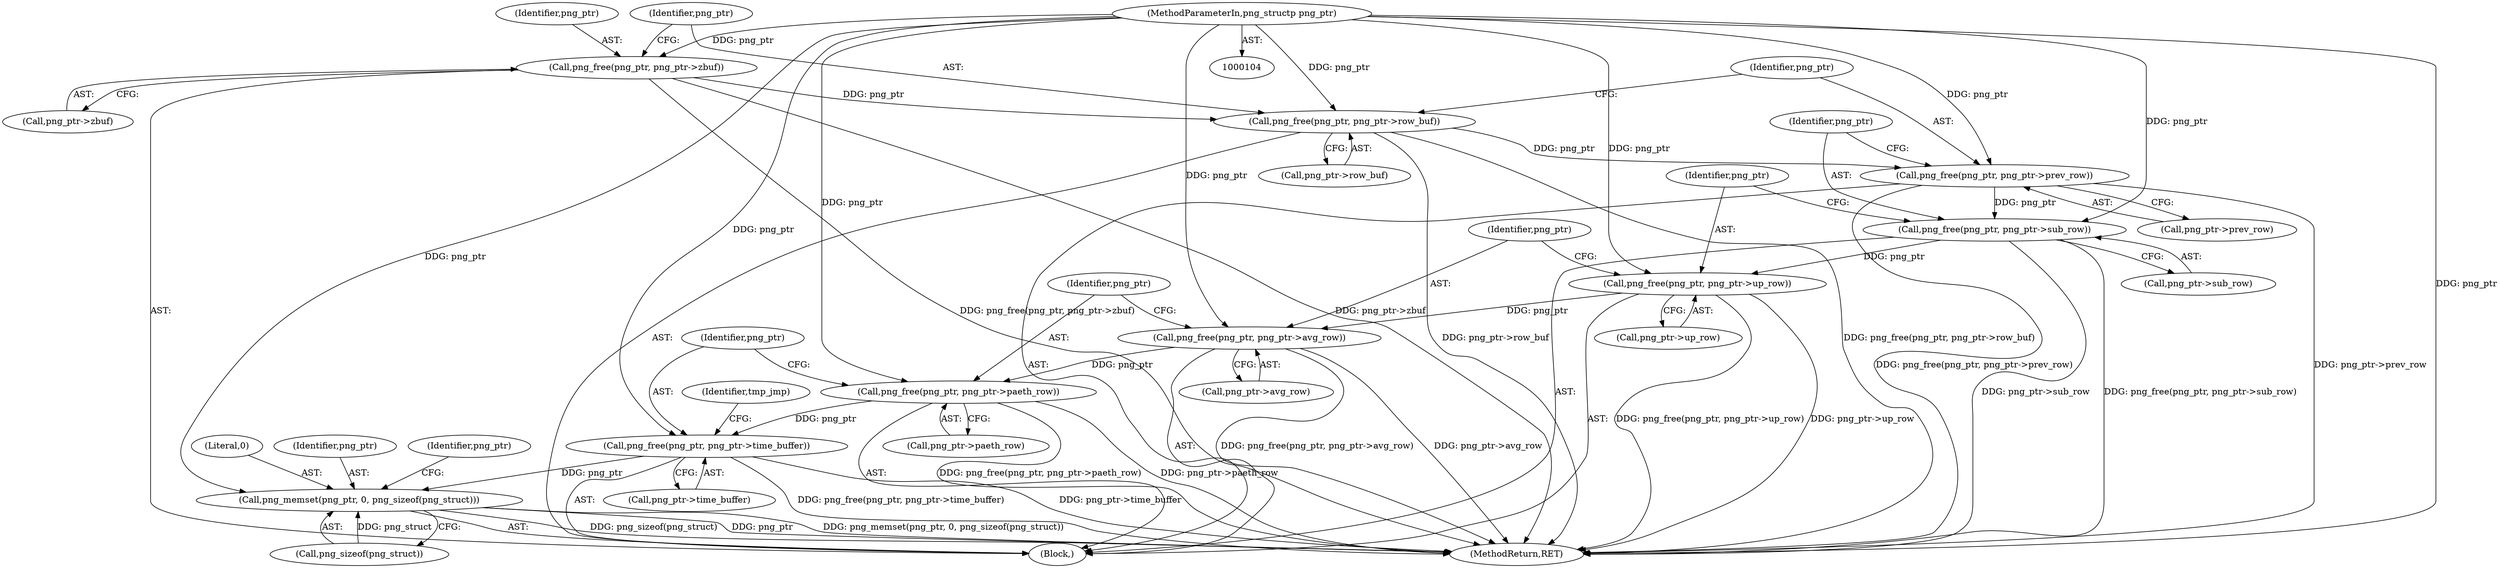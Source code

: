 digraph "0_Chrome_7f3d85b096f66870a15b37c2f40b219b2e292693_27@API" {
"1000155" [label="(Call,png_free(png_ptr, png_ptr->time_buffer))"];
"1000150" [label="(Call,png_free(png_ptr, png_ptr->paeth_row))"];
"1000145" [label="(Call,png_free(png_ptr, png_ptr->avg_row))"];
"1000140" [label="(Call,png_free(png_ptr, png_ptr->up_row))"];
"1000135" [label="(Call,png_free(png_ptr, png_ptr->sub_row))"];
"1000130" [label="(Call,png_free(png_ptr, png_ptr->prev_row))"];
"1000125" [label="(Call,png_free(png_ptr, png_ptr->row_buf))"];
"1000120" [label="(Call,png_free(png_ptr, png_ptr->zbuf))"];
"1000105" [label="(MethodParameterIn,png_structp png_ptr)"];
"1000187" [label="(Call,png_memset(png_ptr, 0, png_sizeof(png_struct)))"];
"1000151" [label="(Identifier,png_ptr)"];
"1000122" [label="(Call,png_ptr->zbuf)"];
"1000150" [label="(Call,png_free(png_ptr, png_ptr->paeth_row))"];
"1000155" [label="(Call,png_free(png_ptr, png_ptr->time_buffer))"];
"1000141" [label="(Identifier,png_ptr)"];
"1000142" [label="(Call,png_ptr->up_row)"];
"1000161" [label="(Identifier,tmp_jmp)"];
"1000105" [label="(MethodParameterIn,png_structp png_ptr)"];
"1000136" [label="(Identifier,png_ptr)"];
"1000121" [label="(Identifier,png_ptr)"];
"1000140" [label="(Call,png_free(png_ptr, png_ptr->up_row))"];
"1000194" [label="(Identifier,png_ptr)"];
"1000131" [label="(Identifier,png_ptr)"];
"1000120" [label="(Call,png_free(png_ptr, png_ptr->zbuf))"];
"1000190" [label="(Call,png_sizeof(png_struct))"];
"1000130" [label="(Call,png_free(png_ptr, png_ptr->prev_row))"];
"1000135" [label="(Call,png_free(png_ptr, png_ptr->sub_row))"];
"1000137" [label="(Call,png_ptr->sub_row)"];
"1000156" [label="(Identifier,png_ptr)"];
"1000157" [label="(Call,png_ptr->time_buffer)"];
"1000125" [label="(Call,png_free(png_ptr, png_ptr->row_buf))"];
"1000189" [label="(Literal,0)"];
"1000147" [label="(Call,png_ptr->avg_row)"];
"1000145" [label="(Call,png_free(png_ptr, png_ptr->avg_row))"];
"1000152" [label="(Call,png_ptr->paeth_row)"];
"1000126" [label="(Identifier,png_ptr)"];
"1000106" [label="(Block,)"];
"1000187" [label="(Call,png_memset(png_ptr, 0, png_sizeof(png_struct)))"];
"1000127" [label="(Call,png_ptr->row_buf)"];
"1000219" [label="(MethodReturn,RET)"];
"1000146" [label="(Identifier,png_ptr)"];
"1000188" [label="(Identifier,png_ptr)"];
"1000132" [label="(Call,png_ptr->prev_row)"];
"1000155" -> "1000106"  [label="AST: "];
"1000155" -> "1000157"  [label="CFG: "];
"1000156" -> "1000155"  [label="AST: "];
"1000157" -> "1000155"  [label="AST: "];
"1000161" -> "1000155"  [label="CFG: "];
"1000155" -> "1000219"  [label="DDG: png_ptr->time_buffer"];
"1000155" -> "1000219"  [label="DDG: png_free(png_ptr, png_ptr->time_buffer)"];
"1000150" -> "1000155"  [label="DDG: png_ptr"];
"1000105" -> "1000155"  [label="DDG: png_ptr"];
"1000155" -> "1000187"  [label="DDG: png_ptr"];
"1000150" -> "1000106"  [label="AST: "];
"1000150" -> "1000152"  [label="CFG: "];
"1000151" -> "1000150"  [label="AST: "];
"1000152" -> "1000150"  [label="AST: "];
"1000156" -> "1000150"  [label="CFG: "];
"1000150" -> "1000219"  [label="DDG: png_ptr->paeth_row"];
"1000150" -> "1000219"  [label="DDG: png_free(png_ptr, png_ptr->paeth_row)"];
"1000145" -> "1000150"  [label="DDG: png_ptr"];
"1000105" -> "1000150"  [label="DDG: png_ptr"];
"1000145" -> "1000106"  [label="AST: "];
"1000145" -> "1000147"  [label="CFG: "];
"1000146" -> "1000145"  [label="AST: "];
"1000147" -> "1000145"  [label="AST: "];
"1000151" -> "1000145"  [label="CFG: "];
"1000145" -> "1000219"  [label="DDG: png_free(png_ptr, png_ptr->avg_row)"];
"1000145" -> "1000219"  [label="DDG: png_ptr->avg_row"];
"1000140" -> "1000145"  [label="DDG: png_ptr"];
"1000105" -> "1000145"  [label="DDG: png_ptr"];
"1000140" -> "1000106"  [label="AST: "];
"1000140" -> "1000142"  [label="CFG: "];
"1000141" -> "1000140"  [label="AST: "];
"1000142" -> "1000140"  [label="AST: "];
"1000146" -> "1000140"  [label="CFG: "];
"1000140" -> "1000219"  [label="DDG: png_ptr->up_row"];
"1000140" -> "1000219"  [label="DDG: png_free(png_ptr, png_ptr->up_row)"];
"1000135" -> "1000140"  [label="DDG: png_ptr"];
"1000105" -> "1000140"  [label="DDG: png_ptr"];
"1000135" -> "1000106"  [label="AST: "];
"1000135" -> "1000137"  [label="CFG: "];
"1000136" -> "1000135"  [label="AST: "];
"1000137" -> "1000135"  [label="AST: "];
"1000141" -> "1000135"  [label="CFG: "];
"1000135" -> "1000219"  [label="DDG: png_ptr->sub_row"];
"1000135" -> "1000219"  [label="DDG: png_free(png_ptr, png_ptr->sub_row)"];
"1000130" -> "1000135"  [label="DDG: png_ptr"];
"1000105" -> "1000135"  [label="DDG: png_ptr"];
"1000130" -> "1000106"  [label="AST: "];
"1000130" -> "1000132"  [label="CFG: "];
"1000131" -> "1000130"  [label="AST: "];
"1000132" -> "1000130"  [label="AST: "];
"1000136" -> "1000130"  [label="CFG: "];
"1000130" -> "1000219"  [label="DDG: png_free(png_ptr, png_ptr->prev_row)"];
"1000130" -> "1000219"  [label="DDG: png_ptr->prev_row"];
"1000125" -> "1000130"  [label="DDG: png_ptr"];
"1000105" -> "1000130"  [label="DDG: png_ptr"];
"1000125" -> "1000106"  [label="AST: "];
"1000125" -> "1000127"  [label="CFG: "];
"1000126" -> "1000125"  [label="AST: "];
"1000127" -> "1000125"  [label="AST: "];
"1000131" -> "1000125"  [label="CFG: "];
"1000125" -> "1000219"  [label="DDG: png_free(png_ptr, png_ptr->row_buf)"];
"1000125" -> "1000219"  [label="DDG: png_ptr->row_buf"];
"1000120" -> "1000125"  [label="DDG: png_ptr"];
"1000105" -> "1000125"  [label="DDG: png_ptr"];
"1000120" -> "1000106"  [label="AST: "];
"1000120" -> "1000122"  [label="CFG: "];
"1000121" -> "1000120"  [label="AST: "];
"1000122" -> "1000120"  [label="AST: "];
"1000126" -> "1000120"  [label="CFG: "];
"1000120" -> "1000219"  [label="DDG: png_free(png_ptr, png_ptr->zbuf)"];
"1000120" -> "1000219"  [label="DDG: png_ptr->zbuf"];
"1000105" -> "1000120"  [label="DDG: png_ptr"];
"1000105" -> "1000104"  [label="AST: "];
"1000105" -> "1000219"  [label="DDG: png_ptr"];
"1000105" -> "1000187"  [label="DDG: png_ptr"];
"1000187" -> "1000106"  [label="AST: "];
"1000187" -> "1000190"  [label="CFG: "];
"1000188" -> "1000187"  [label="AST: "];
"1000189" -> "1000187"  [label="AST: "];
"1000190" -> "1000187"  [label="AST: "];
"1000194" -> "1000187"  [label="CFG: "];
"1000187" -> "1000219"  [label="DDG: png_sizeof(png_struct)"];
"1000187" -> "1000219"  [label="DDG: png_ptr"];
"1000187" -> "1000219"  [label="DDG: png_memset(png_ptr, 0, png_sizeof(png_struct))"];
"1000190" -> "1000187"  [label="DDG: png_struct"];
}
